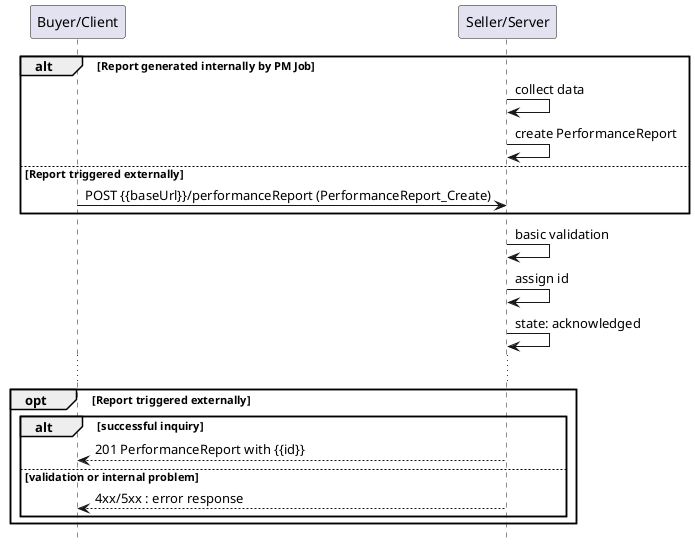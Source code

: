 @startuml useCase18


hide footbox

participant "Buyer/Client" as B
participant "Seller/Server" as S

alt Report generated internally by PM Job
  S -> S : collect data
  S -> S : create PerformanceReport
else Report triggered externally
  B -> S : POST {{baseUrl}}/performanceReport (PerformanceReport_Create)
end
S -> S : basic validation
S -> S : assign id
S -> S : state: acknowledged
...
opt Report triggered externally
  alt successful inquiry
    B <-- S : 201 PerformanceReport with {{id}}
  else validation or internal problem
    B <-- S: 4xx/5xx : error response
  end
end

@enduml